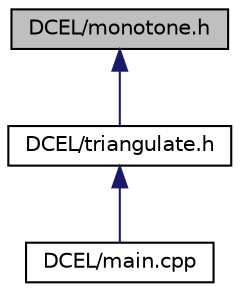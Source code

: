 digraph "DCEL/monotone.h"
{
  edge [fontname="Helvetica",fontsize="10",labelfontname="Helvetica",labelfontsize="10"];
  node [fontname="Helvetica",fontsize="10",shape=record];
  Node1 [label="DCEL/monotone.h",height=0.2,width=0.4,color="black", fillcolor="grey75", style="filled", fontcolor="black"];
  Node1 -> Node2 [dir="back",color="midnightblue",fontsize="10",style="solid",fontname="Helvetica"];
  Node2 [label="DCEL/triangulate.h",height=0.2,width=0.4,color="black", fillcolor="white", style="filled",URL="$triangulate_8h.html"];
  Node2 -> Node3 [dir="back",color="midnightblue",fontsize="10",style="solid",fontname="Helvetica"];
  Node3 [label="DCEL/main.cpp",height=0.2,width=0.4,color="black", fillcolor="white", style="filled",URL="$DCEL_2main_8cpp.html"];
}
